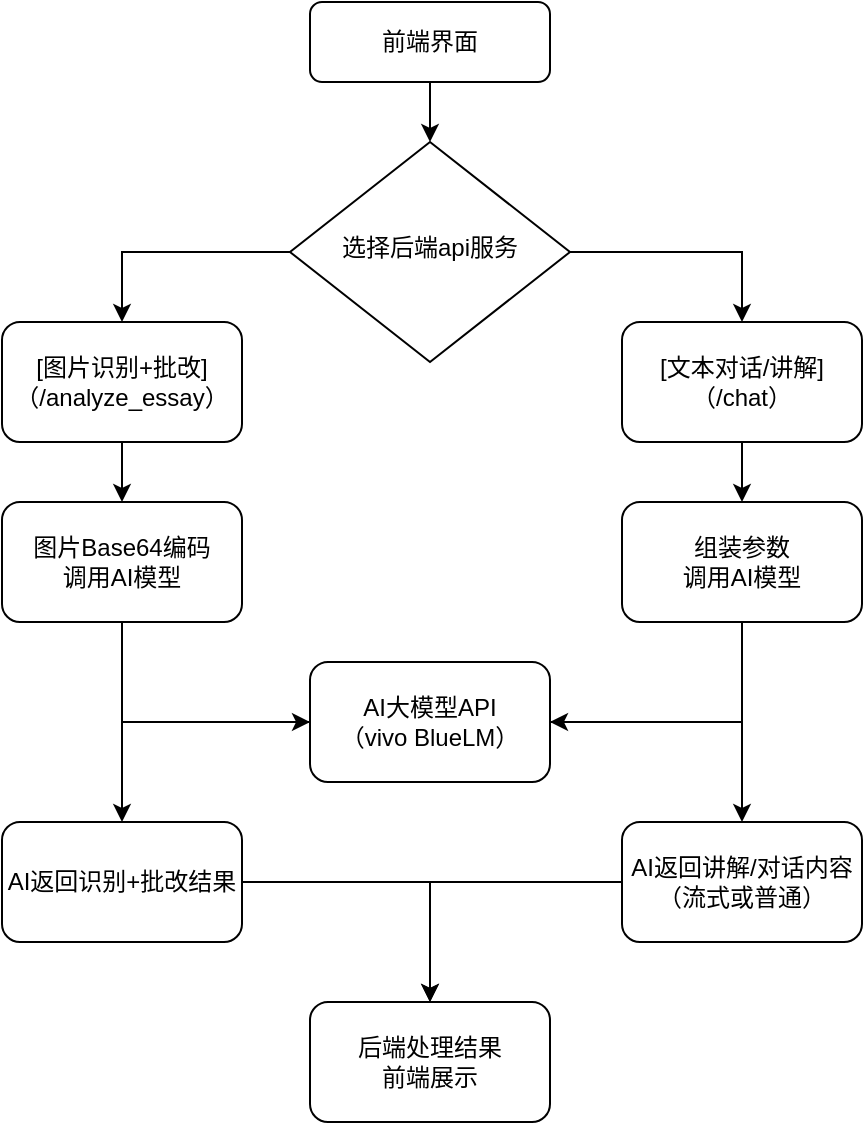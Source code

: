 <mxfile version="26.2.15">
  <diagram id="C5RBs43oDa-KdzZeNtuy" name="Page-1">
    <mxGraphModel dx="1165" dy="671" grid="1" gridSize="10" guides="1" tooltips="1" connect="1" arrows="1" fold="1" page="1" pageScale="1" pageWidth="827" pageHeight="1169" math="0" shadow="0">
      <root>
        <mxCell id="WIyWlLk6GJQsqaUBKTNV-0" />
        <mxCell id="WIyWlLk6GJQsqaUBKTNV-1" parent="WIyWlLk6GJQsqaUBKTNV-0" />
        <mxCell id="hIzQJm_3JNzrbFtOD5tb-20" style="edgeStyle=orthogonalEdgeStyle;rounded=0;orthogonalLoop=1;jettySize=auto;html=1;entryX=0.5;entryY=0;entryDx=0;entryDy=0;" edge="1" parent="WIyWlLk6GJQsqaUBKTNV-1" source="WIyWlLk6GJQsqaUBKTNV-3" target="WIyWlLk6GJQsqaUBKTNV-6">
          <mxGeometry relative="1" as="geometry" />
        </mxCell>
        <mxCell id="WIyWlLk6GJQsqaUBKTNV-3" value="前端界面" style="rounded=1;whiteSpace=wrap;html=1;fontSize=12;glass=0;strokeWidth=1;shadow=0;" parent="WIyWlLk6GJQsqaUBKTNV-1" vertex="1">
          <mxGeometry x="354" y="120" width="120" height="40" as="geometry" />
        </mxCell>
        <mxCell id="hIzQJm_3JNzrbFtOD5tb-3" style="edgeStyle=orthogonalEdgeStyle;rounded=0;orthogonalLoop=1;jettySize=auto;html=1;entryX=0.5;entryY=0;entryDx=0;entryDy=0;" edge="1" parent="WIyWlLk6GJQsqaUBKTNV-1" source="WIyWlLk6GJQsqaUBKTNV-6" target="hIzQJm_3JNzrbFtOD5tb-0">
          <mxGeometry relative="1" as="geometry" />
        </mxCell>
        <mxCell id="hIzQJm_3JNzrbFtOD5tb-19" style="edgeStyle=orthogonalEdgeStyle;rounded=0;orthogonalLoop=1;jettySize=auto;html=1;entryX=0.5;entryY=0;entryDx=0;entryDy=0;" edge="1" parent="WIyWlLk6GJQsqaUBKTNV-1" source="WIyWlLk6GJQsqaUBKTNV-6" target="hIzQJm_3JNzrbFtOD5tb-1">
          <mxGeometry relative="1" as="geometry" />
        </mxCell>
        <mxCell id="WIyWlLk6GJQsqaUBKTNV-6" value="选择后端api服务" style="rhombus;whiteSpace=wrap;html=1;shadow=0;fontFamily=Helvetica;fontSize=12;align=center;strokeWidth=1;spacing=6;spacingTop=-4;" parent="WIyWlLk6GJQsqaUBKTNV-1" vertex="1">
          <mxGeometry x="344" y="190" width="140" height="110" as="geometry" />
        </mxCell>
        <mxCell id="hIzQJm_3JNzrbFtOD5tb-7" style="edgeStyle=orthogonalEdgeStyle;rounded=0;orthogonalLoop=1;jettySize=auto;html=1;entryX=0.5;entryY=0;entryDx=0;entryDy=0;" edge="1" parent="WIyWlLk6GJQsqaUBKTNV-1" source="hIzQJm_3JNzrbFtOD5tb-0" target="hIzQJm_3JNzrbFtOD5tb-5">
          <mxGeometry relative="1" as="geometry" />
        </mxCell>
        <mxCell id="hIzQJm_3JNzrbFtOD5tb-0" value="[图片识别+批改]（/analyze_essay）" style="rounded=1;whiteSpace=wrap;html=1;" vertex="1" parent="WIyWlLk6GJQsqaUBKTNV-1">
          <mxGeometry x="200" y="280" width="120" height="60" as="geometry" />
        </mxCell>
        <mxCell id="hIzQJm_3JNzrbFtOD5tb-8" style="edgeStyle=orthogonalEdgeStyle;rounded=0;orthogonalLoop=1;jettySize=auto;html=1;" edge="1" parent="WIyWlLk6GJQsqaUBKTNV-1" source="hIzQJm_3JNzrbFtOD5tb-1" target="hIzQJm_3JNzrbFtOD5tb-6">
          <mxGeometry relative="1" as="geometry" />
        </mxCell>
        <mxCell id="hIzQJm_3JNzrbFtOD5tb-1" value="[文本对话/讲解]（/chat）" style="rounded=1;whiteSpace=wrap;html=1;" vertex="1" parent="WIyWlLk6GJQsqaUBKTNV-1">
          <mxGeometry x="510" y="280" width="120" height="60" as="geometry" />
        </mxCell>
        <mxCell id="hIzQJm_3JNzrbFtOD5tb-12" style="edgeStyle=orthogonalEdgeStyle;rounded=0;orthogonalLoop=1;jettySize=auto;html=1;exitX=0.5;exitY=1;exitDx=0;exitDy=0;entryX=0;entryY=0.5;entryDx=0;entryDy=0;" edge="1" parent="WIyWlLk6GJQsqaUBKTNV-1" source="hIzQJm_3JNzrbFtOD5tb-5" target="hIzQJm_3JNzrbFtOD5tb-11">
          <mxGeometry relative="1" as="geometry" />
        </mxCell>
        <mxCell id="hIzQJm_3JNzrbFtOD5tb-5" value="图片Base64编码&lt;div&gt;调用AI模型&lt;/div&gt;" style="rounded=1;whiteSpace=wrap;html=1;" vertex="1" parent="WIyWlLk6GJQsqaUBKTNV-1">
          <mxGeometry x="200" y="370" width="120" height="60" as="geometry" />
        </mxCell>
        <mxCell id="hIzQJm_3JNzrbFtOD5tb-13" style="edgeStyle=orthogonalEdgeStyle;rounded=0;orthogonalLoop=1;jettySize=auto;html=1;exitX=0.5;exitY=1;exitDx=0;exitDy=0;entryX=1;entryY=0.5;entryDx=0;entryDy=0;" edge="1" parent="WIyWlLk6GJQsqaUBKTNV-1" source="hIzQJm_3JNzrbFtOD5tb-6" target="hIzQJm_3JNzrbFtOD5tb-11">
          <mxGeometry relative="1" as="geometry" />
        </mxCell>
        <mxCell id="hIzQJm_3JNzrbFtOD5tb-6" value="组装参数&lt;div&gt;调用AI模型&lt;/div&gt;" style="rounded=1;whiteSpace=wrap;html=1;" vertex="1" parent="WIyWlLk6GJQsqaUBKTNV-1">
          <mxGeometry x="510" y="370" width="120" height="60" as="geometry" />
        </mxCell>
        <mxCell id="hIzQJm_3JNzrbFtOD5tb-17" style="edgeStyle=orthogonalEdgeStyle;rounded=0;orthogonalLoop=1;jettySize=auto;html=1;entryX=0.5;entryY=0;entryDx=0;entryDy=0;" edge="1" parent="WIyWlLk6GJQsqaUBKTNV-1" source="hIzQJm_3JNzrbFtOD5tb-9" target="hIzQJm_3JNzrbFtOD5tb-16">
          <mxGeometry relative="1" as="geometry" />
        </mxCell>
        <mxCell id="hIzQJm_3JNzrbFtOD5tb-9" value="AI返回识别+批改结果" style="rounded=1;whiteSpace=wrap;html=1;" vertex="1" parent="WIyWlLk6GJQsqaUBKTNV-1">
          <mxGeometry x="200" y="530" width="120" height="60" as="geometry" />
        </mxCell>
        <mxCell id="hIzQJm_3JNzrbFtOD5tb-18" style="edgeStyle=orthogonalEdgeStyle;rounded=0;orthogonalLoop=1;jettySize=auto;html=1;" edge="1" parent="WIyWlLk6GJQsqaUBKTNV-1" source="hIzQJm_3JNzrbFtOD5tb-10" target="hIzQJm_3JNzrbFtOD5tb-16">
          <mxGeometry relative="1" as="geometry" />
        </mxCell>
        <mxCell id="hIzQJm_3JNzrbFtOD5tb-10" value="AI返回讲解/对话内容（流式或普通）" style="rounded=1;whiteSpace=wrap;html=1;" vertex="1" parent="WIyWlLk6GJQsqaUBKTNV-1">
          <mxGeometry x="510" y="530" width="120" height="60" as="geometry" />
        </mxCell>
        <mxCell id="hIzQJm_3JNzrbFtOD5tb-14" style="edgeStyle=orthogonalEdgeStyle;rounded=0;orthogonalLoop=1;jettySize=auto;html=1;entryX=0.5;entryY=0;entryDx=0;entryDy=0;" edge="1" parent="WIyWlLk6GJQsqaUBKTNV-1" source="hIzQJm_3JNzrbFtOD5tb-11" target="hIzQJm_3JNzrbFtOD5tb-9">
          <mxGeometry relative="1" as="geometry" />
        </mxCell>
        <mxCell id="hIzQJm_3JNzrbFtOD5tb-15" style="edgeStyle=orthogonalEdgeStyle;rounded=0;orthogonalLoop=1;jettySize=auto;html=1;" edge="1" parent="WIyWlLk6GJQsqaUBKTNV-1" source="hIzQJm_3JNzrbFtOD5tb-11" target="hIzQJm_3JNzrbFtOD5tb-10">
          <mxGeometry relative="1" as="geometry" />
        </mxCell>
        <mxCell id="hIzQJm_3JNzrbFtOD5tb-11" value="AI大模型API&lt;div&gt;（vivo BlueLM）&lt;/div&gt;" style="rounded=1;whiteSpace=wrap;html=1;" vertex="1" parent="WIyWlLk6GJQsqaUBKTNV-1">
          <mxGeometry x="354" y="450" width="120" height="60" as="geometry" />
        </mxCell>
        <mxCell id="hIzQJm_3JNzrbFtOD5tb-16" value="&lt;div&gt;后端处理结果&lt;/div&gt;&lt;div&gt;前端展示&lt;/div&gt;" style="rounded=1;whiteSpace=wrap;html=1;" vertex="1" parent="WIyWlLk6GJQsqaUBKTNV-1">
          <mxGeometry x="354" y="620" width="120" height="60" as="geometry" />
        </mxCell>
      </root>
    </mxGraphModel>
  </diagram>
</mxfile>
